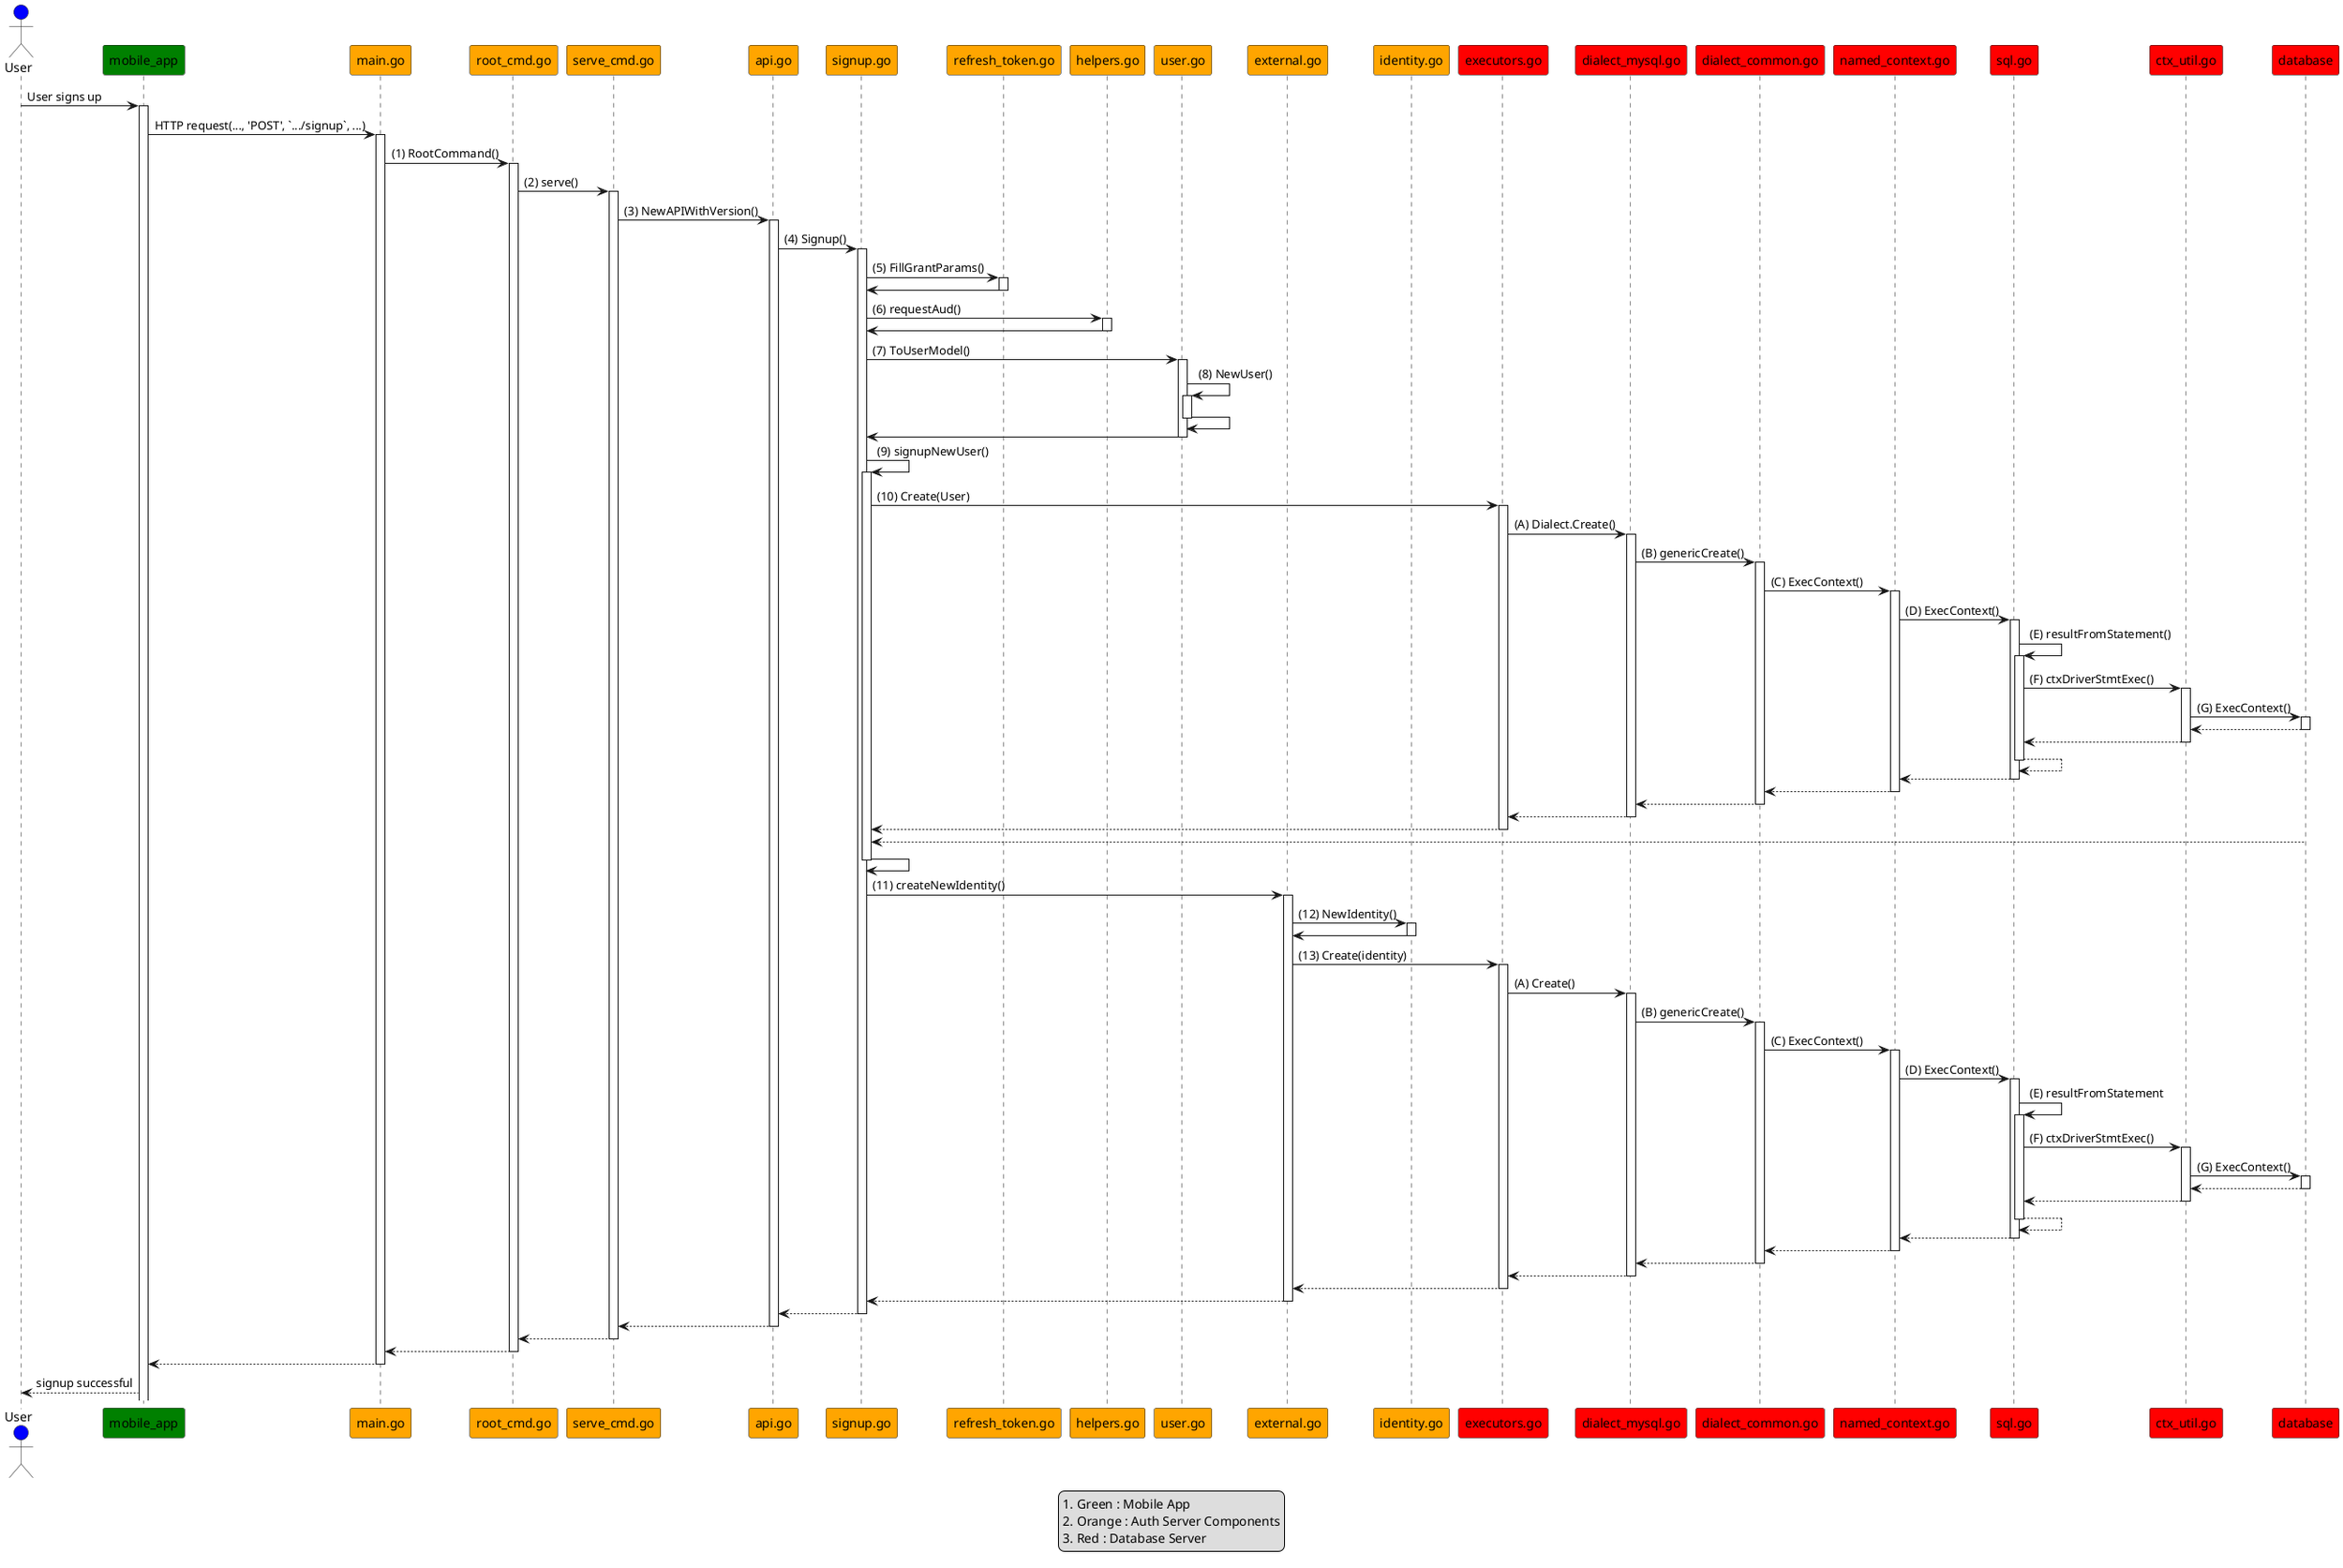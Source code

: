 @startuml
' Skin and arrow styles
skinparam ArrowFontStyle plain

' Define participants
!define USER_COLOR #Blue
!define MOBILE_APP_COLOR #Green
!define AUTH_SERVER_COLOR #Orange
!define DATABASE_COLOR #Red

actor User as user USER_COLOR
participant "mobile_app" as mobileapp MOBILE_APP_COLOR

participant "main.go" as main AUTH_SERVER_COLOR
participant "root_cmd.go" as root_cmd AUTH_SERVER_COLOR
participant "serve_cmd.go" as serve_cmd AUTH_SERVER_COLOR
participant "api.go" as api AUTH_SERVER_COLOR

participant "signup.go" as signup AUTH_SERVER_COLOR
participant "refresh_token.go" as refreshtoken AUTH_SERVER_COLOR
participant "helpers.go" as helpers AUTH_SERVER_COLOR
participant "user.go" as usergo AUTH_SERVER_COLOR
participant "external.go" as external AUTH_SERVER_COLOR
participant "identity.go" as identity AUTH_SERVER_COLOR

participant "executors.go" as executors DATABASE_COLOR
participant "dialect_mysql.go" as dialect_mysql DATABASE_COLOR
participant "dialect_common.go" as dialect_common DATABASE_COLOR
participant "named_context.go" as named_context DATABASE_COLOR
participant "sql.go" as sql DATABASE_COLOR
participant "ctx_util.go" as ctx_util DATABASE_COLOR

participant "database" as db DATABASE_COLOR

user -> mobileapp : User signs up
activate mobileapp
mobileapp -> main : HTTP request(..., 'POST', `.../signup`, ...)
activate main
main -> root_cmd : (1) RootCommand()
activate root_cmd
root_cmd -> serve_cmd : (2) serve()
activate serve_cmd
serve_cmd -> api : (3) NewAPIWithVersion()
activate api
api -> signup : (4) Signup()
activate signup

signup -> refreshtoken : (5) FillGrantParams()
activate refreshtoken
refreshtoken -> signup
deactivate refreshtoken
signup -> helpers : (6) requestAud()
activate helpers
helpers -> signup
deactivate helpers

signup -> usergo : (7) ToUserModel()
activate usergo
usergo -> usergo : (8) NewUser()
activate usergo
usergo -> usergo
deactivate usergo
usergo -> signup
deactivate usergo

signup -> signup : (9) signupNewUser()
activate signup
signup -> executors : (10) Create(User)
activate executors
executors -> dialect_mysql : (A) Dialect.Create() 
activate dialect_mysql
dialect_mysql -> dialect_common : (B) genericCreate()
activate dialect_common
dialect_common -> named_context : (C) ExecContext()
activate named_context
named_context -> sql : (D) ExecContext()
activate sql
sql -> sql : (E) resultFromStatement()
activate sql

sql -> ctx_util : (F) ctxDriverStmtExec()
activate ctx_util
ctx_util -> db : (G) ExecContext()
activate db
db --> ctx_util
deactivate db
ctx_util --> sql
deactivate ctx_util
sql --> sql 
deactivate sql
sql --> named_context
deactivate sql
named_context --> dialect_common
deactivate named_context
dialect_common --> dialect_mysql
deactivate dialect_common
dialect_mysql --> executors
deactivate dialect_mysql
executors --> signup
deactivate executors



db --> signup
deactivate db

signup -> signup
deactivate signup

signup -> external : (11) createNewIdentity()
activate external
external -> identity : (12) NewIdentity()
activate identity
identity -> external
deactivate identity

external -> executors : (13) Create(identity)

activate executors
executors -> dialect_mysql : (A) Create() 
activate dialect_mysql
dialect_mysql -> dialect_common : (B) genericCreate()
activate dialect_common
dialect_common -> named_context : (C) ExecContext()
activate named_context
named_context -> sql : (D) ExecContext()
activate sql
sql -> sql : (E) resultFromStatement
activate sql

sql -> ctx_util : (F) ctxDriverStmtExec()
activate ctx_util
ctx_util -> db : (G) ExecContext()
activate db
db --> ctx_util
deactivate db
ctx_util --> sql
deactivate ctx_util
sql --> sql 
deactivate sql
sql --> named_context
deactivate sql
named_context --> dialect_common
deactivate named_context
dialect_common --> dialect_mysql
deactivate dialect_common
dialect_mysql --> executors
deactivate dialect_mysql
executors --> external
deactivate executors
external --> signup
deactivate external

signup --> api 
deactivate signup
api --> serve_cmd
deactivate api
serve_cmd --> root_cmd 
deactivate serve_cmd
root_cmd --> main 
deactivate root_cmd
main --> mobileapp
deactivate main
mobileapp --> user : signup successful

legend
  MOBILE_APP_COLOR : Mobile App
  AUTH_SERVER_COLOR : Auth Server Components
  DATABASE_COLOR : Database Server
endlegend

@enduml

